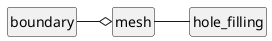@startuml
	skinparam monochrome true
	skinparam shadowing false
	hide circle
	hide empty members

	class hole_filling{}
	class mesh{}
	class boundary{}

	boundary -o mesh
	mesh - hole_filling
@enduml
